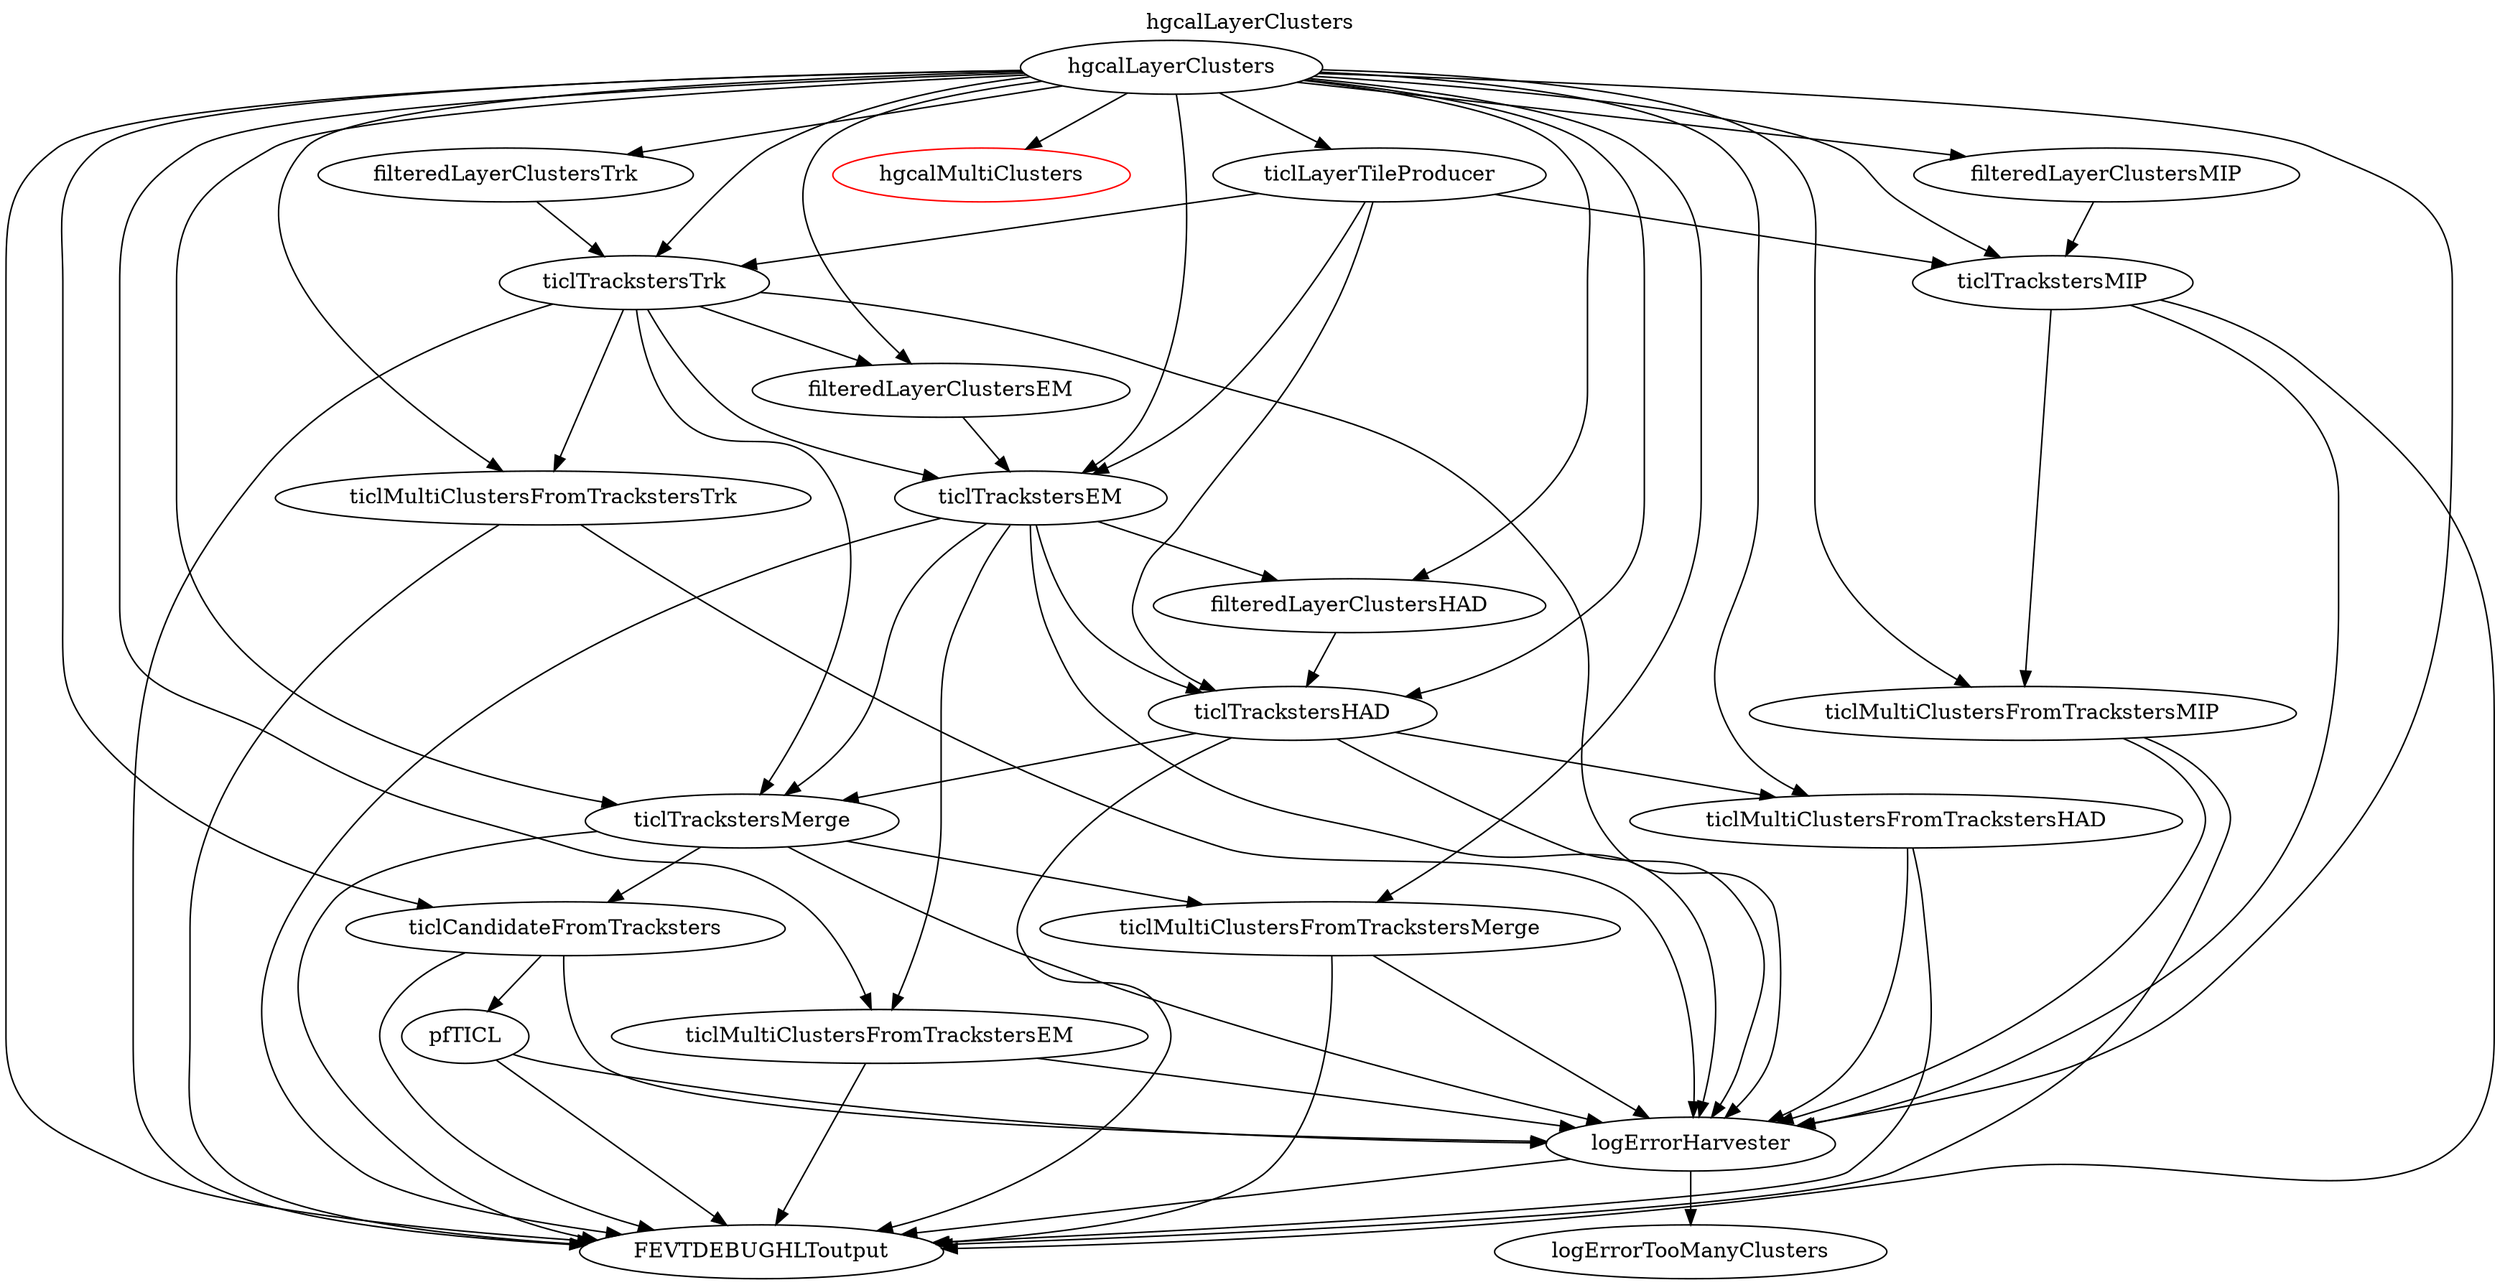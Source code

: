 digraph RECO { graph [label = "hgcalLayerClusters", labelloc=top];
442[label=hgcalLayerClusters, tooltip=HGCalLayerClusterProducer, color=black];
56[label=FEVTDEBUGHLToutput, tooltip=PoolOutputModule, color=black];
442 -> 56;
1524[label=ticlCandidateFromTracksters, tooltip=TICLCandidateFromTrackstersProducer, color=black];
442 -> 1524;
552[label=logErrorHarvester, tooltip=LogErrorHarvester, color=black];
442 -> 552;
1527[label=ticlMultiClustersFromTrackstersHAD, tooltip=MultiClustersFromTrackstersProducer, color=black];
442 -> 1527;
1536[label=ticlTrackstersMerge, tooltip=TrackstersMergeProducer, color=black];
442 -> 1536;
381[label=filteredLayerClustersEM, tooltip=FilteredLayerClustersProducer, color=black];
442 -> 381;
1525[label=ticlLayerTileProducer, tooltip=TICLLayerTileProducer, color=black];
442 -> 1525;
1529[label=ticlMultiClustersFromTrackstersMerge, tooltip=MultiClustersFromTrackstersProducer, color=black];
442 -> 1529;
443[label=hgcalMultiClusters, tooltip=HGCalMultiClusterProducer, color=red];
442 -> 443;
384[label=filteredLayerClustersTrk, tooltip=FilteredLayerClustersProducer, color=black];
442 -> 384;
1530[label=ticlMultiClustersFromTrackstersTrk, tooltip=MultiClustersFromTrackstersProducer, color=black];
442 -> 1530;
1534[label=ticlTrackstersHAD, tooltip=TrackstersProducer, color=black];
442 -> 1534;
382[label=filteredLayerClustersHAD, tooltip=FilteredLayerClustersProducer, color=black];
442 -> 382;
1535[label=ticlTrackstersMIP, tooltip=TrackstersProducer, color=black];
442 -> 1535;
1533[label=ticlTrackstersEM, tooltip=TrackstersProducer, color=black];
442 -> 1533;
1537[label=ticlTrackstersTrk, tooltip=TrackstersProducer, color=black];
442 -> 1537;
1528[label=ticlMultiClustersFromTrackstersMIP, tooltip=MultiClustersFromTrackstersProducer, color=black];
442 -> 1528;
1526[label=ticlMultiClustersFromTrackstersEM, tooltip=MultiClustersFromTrackstersProducer, color=black];
442 -> 1526;
383[label=filteredLayerClustersMIP, tooltip=FilteredLayerClustersProducer, color=black];
442 -> 383;
1524 -> 56;
1524 -> 552;
1252[label=pfTICL, tooltip=PFTICLProducer, color=black];
1524 -> 1252;
48[label=logErrorTooManyClusters, tooltip=LogErrorEventFilter, color=black];
552 -> 48;
552 -> 56;
1527 -> 56;
1527 -> 552;
1536 -> 56;
1536 -> 552;
1536 -> 1524;
1536 -> 1529;
381 -> 1533;
1525 -> 1533;
1525 -> 1534;
1525 -> 1537;
1525 -> 1535;
1529 -> 56;
1529 -> 552;
384 -> 1537;
1530 -> 56;
1530 -> 552;
1534 -> 56;
1534 -> 552;
1534 -> 1527;
1534 -> 1536;
382 -> 1534;
1535 -> 56;
1535 -> 552;
1535 -> 1528;
1533 -> 56;
1533 -> 1534;
1533 -> 1536;
1533 -> 552;
1533 -> 1526;
1533 -> 382;
1537 -> 56;
1537 -> 1536;
1537 -> 381;
1537 -> 1533;
1537 -> 552;
1537 -> 1530;
1528 -> 56;
1528 -> 552;
1526 -> 56;
1526 -> 552;
383 -> 1535;
1252 -> 56;
1252 -> 552;
}
